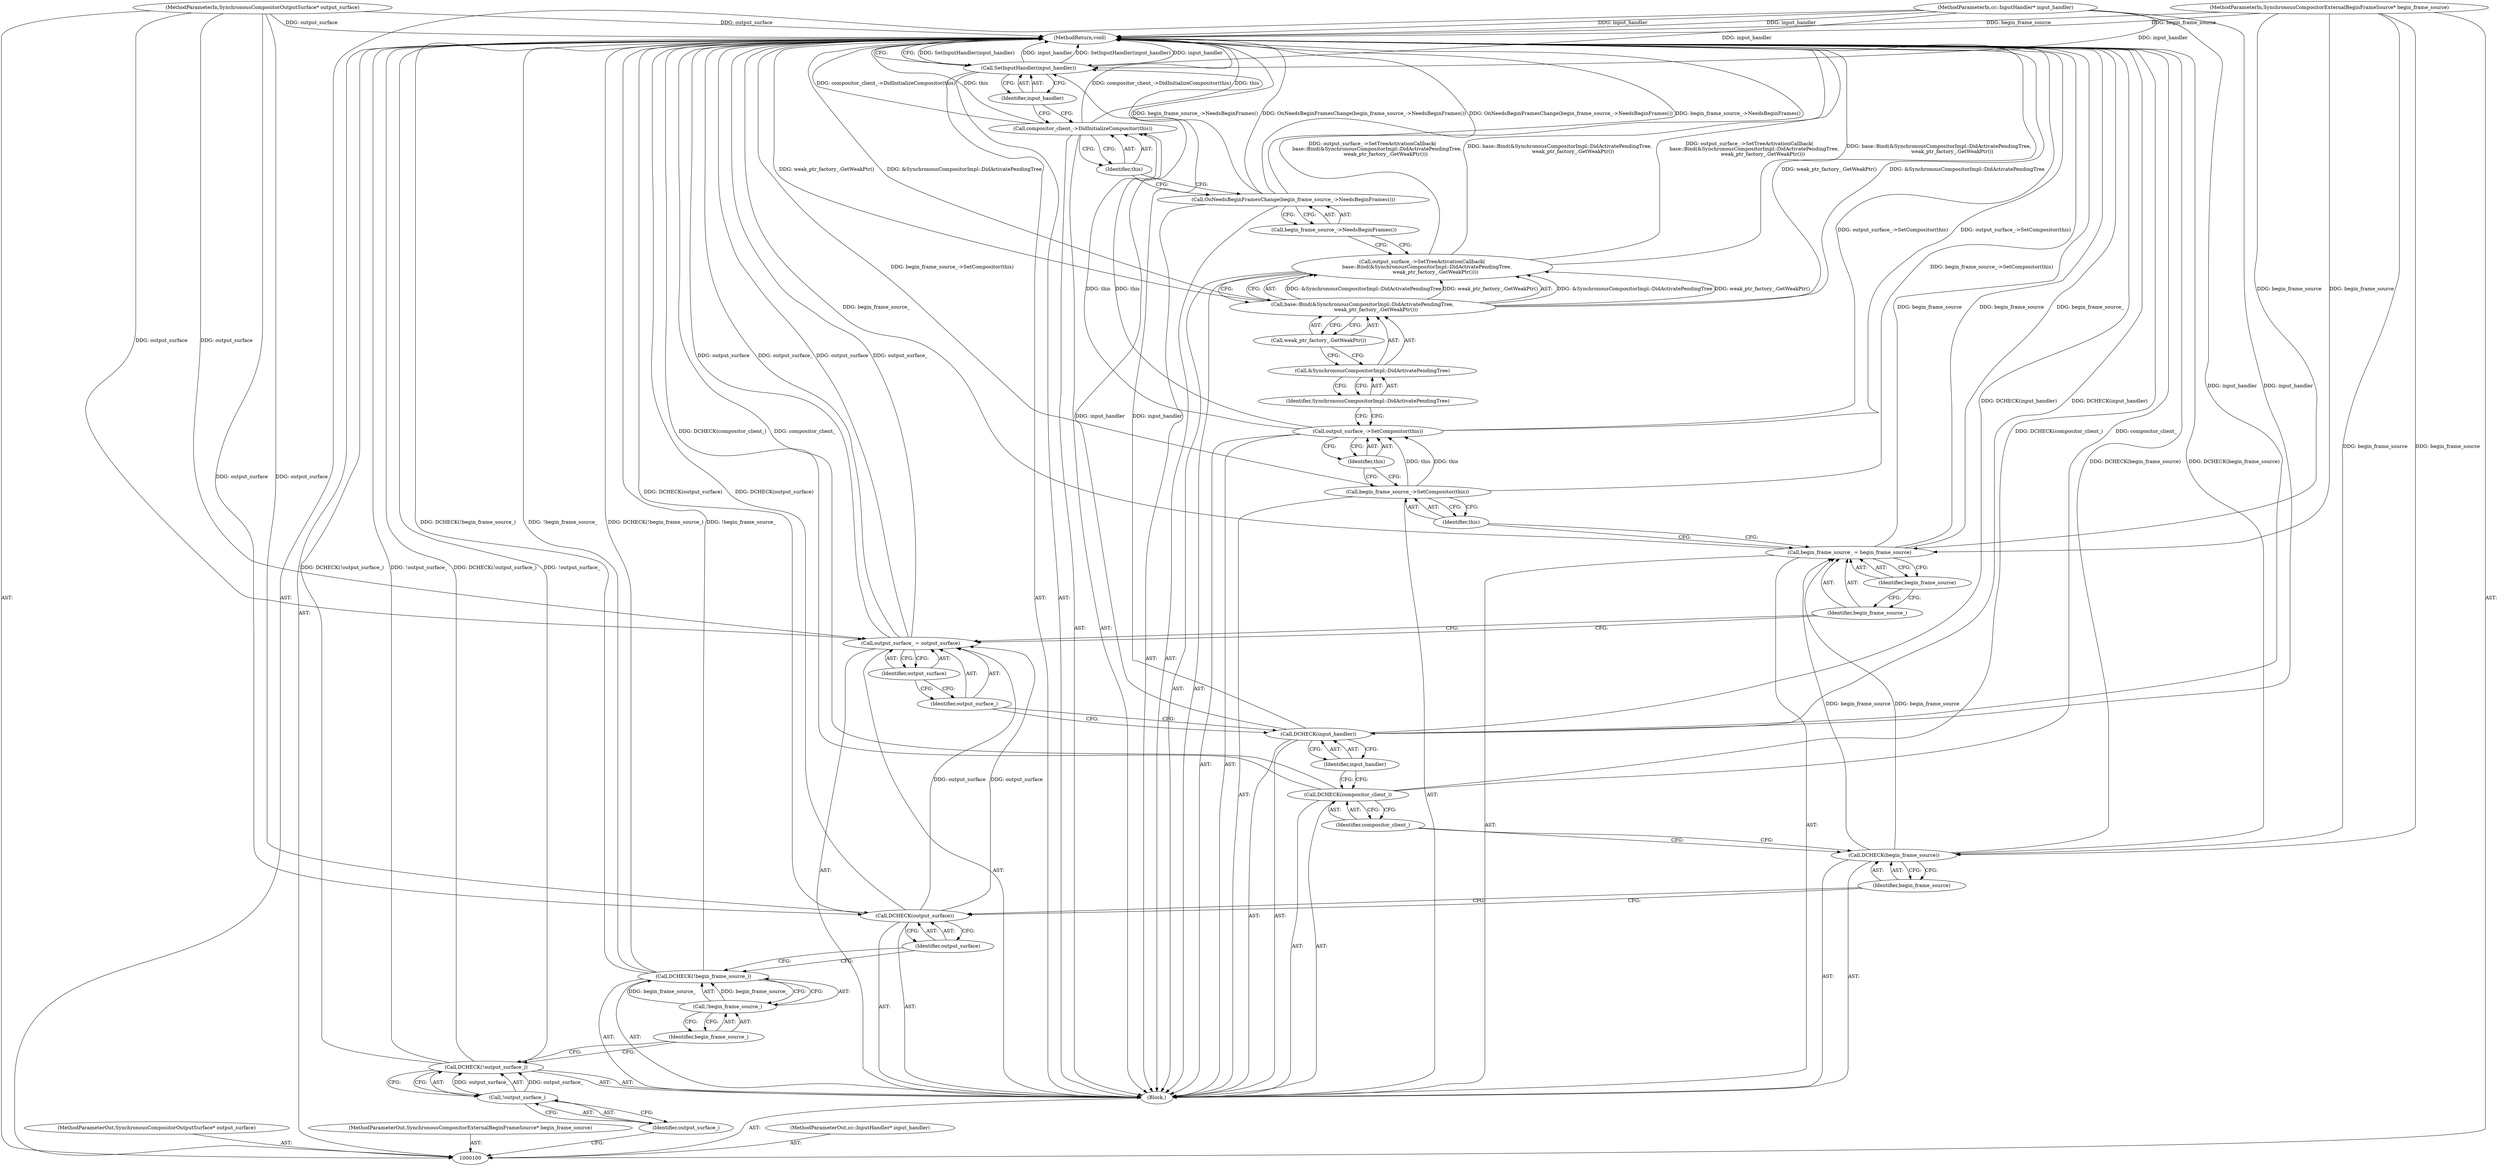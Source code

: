 digraph "1_Chrome_0e3d721470add955c056e3051614f58c7220e85b_4" {
"1000140" [label="(MethodReturn,void)"];
"1000117" [label="(Call,DCHECK(input_handler))"];
"1000118" [label="(Identifier,input_handler)"];
"1000121" [label="(Identifier,output_surface)"];
"1000119" [label="(Call,output_surface_ = output_surface)"];
"1000120" [label="(Identifier,output_surface_)"];
"1000124" [label="(Identifier,begin_frame_source)"];
"1000122" [label="(Call,begin_frame_source_ = begin_frame_source)"];
"1000123" [label="(Identifier,begin_frame_source_)"];
"1000125" [label="(Call,begin_frame_source_->SetCompositor(this))"];
"1000126" [label="(Identifier,this)"];
"1000127" [label="(Call,output_surface_->SetCompositor(this))"];
"1000128" [label="(Identifier,this)"];
"1000129" [label="(Call,output_surface_->SetTreeActivationCallback(\n      base::Bind(&SynchronousCompositorImpl::DidActivatePendingTree,\n                 weak_ptr_factory_.GetWeakPtr())))"];
"1000131" [label="(Call,&SynchronousCompositorImpl::DidActivatePendingTree)"];
"1000132" [label="(Identifier,SynchronousCompositorImpl::DidActivatePendingTree)"];
"1000130" [label="(Call,base::Bind(&SynchronousCompositorImpl::DidActivatePendingTree,\n                 weak_ptr_factory_.GetWeakPtr()))"];
"1000133" [label="(Call,weak_ptr_factory_.GetWeakPtr())"];
"1000101" [label="(MethodParameterIn,SynchronousCompositorOutputSurface* output_surface)"];
"1000199" [label="(MethodParameterOut,SynchronousCompositorOutputSurface* output_surface)"];
"1000134" [label="(Call,OnNeedsBeginFramesChange(begin_frame_source_->NeedsBeginFrames()))"];
"1000135" [label="(Call,begin_frame_source_->NeedsBeginFrames())"];
"1000136" [label="(Call,compositor_client_->DidInitializeCompositor(this))"];
"1000137" [label="(Identifier,this)"];
"1000139" [label="(Identifier,input_handler)"];
"1000138" [label="(Call,SetInputHandler(input_handler))"];
"1000102" [label="(MethodParameterIn,SynchronousCompositorExternalBeginFrameSource* begin_frame_source)"];
"1000200" [label="(MethodParameterOut,SynchronousCompositorExternalBeginFrameSource* begin_frame_source)"];
"1000104" [label="(Block,)"];
"1000103" [label="(MethodParameterIn,cc::InputHandler* input_handler)"];
"1000201" [label="(MethodParameterOut,cc::InputHandler* input_handler)"];
"1000107" [label="(Identifier,output_surface_)"];
"1000105" [label="(Call,DCHECK(!output_surface_))"];
"1000106" [label="(Call,!output_surface_)"];
"1000110" [label="(Identifier,begin_frame_source_)"];
"1000108" [label="(Call,DCHECK(!begin_frame_source_))"];
"1000109" [label="(Call,!begin_frame_source_)"];
"1000111" [label="(Call,DCHECK(output_surface))"];
"1000112" [label="(Identifier,output_surface)"];
"1000113" [label="(Call,DCHECK(begin_frame_source))"];
"1000114" [label="(Identifier,begin_frame_source)"];
"1000115" [label="(Call,DCHECK(compositor_client_))"];
"1000116" [label="(Identifier,compositor_client_)"];
"1000140" -> "1000100"  [label="AST: "];
"1000140" -> "1000138"  [label="CFG: "];
"1000117" -> "1000140"  [label="DDG: DCHECK(input_handler)"];
"1000129" -> "1000140"  [label="DDG: base::Bind(&SynchronousCompositorImpl::DidActivatePendingTree,\n                 weak_ptr_factory_.GetWeakPtr())"];
"1000129" -> "1000140"  [label="DDG: output_surface_->SetTreeActivationCallback(\n      base::Bind(&SynchronousCompositorImpl::DidActivatePendingTree,\n                 weak_ptr_factory_.GetWeakPtr()))"];
"1000125" -> "1000140"  [label="DDG: begin_frame_source_->SetCompositor(this)"];
"1000108" -> "1000140"  [label="DDG: DCHECK(!begin_frame_source_)"];
"1000108" -> "1000140"  [label="DDG: !begin_frame_source_"];
"1000105" -> "1000140"  [label="DDG: DCHECK(!output_surface_)"];
"1000105" -> "1000140"  [label="DDG: !output_surface_"];
"1000127" -> "1000140"  [label="DDG: output_surface_->SetCompositor(this)"];
"1000138" -> "1000140"  [label="DDG: SetInputHandler(input_handler)"];
"1000138" -> "1000140"  [label="DDG: input_handler"];
"1000122" -> "1000140"  [label="DDG: begin_frame_source_"];
"1000122" -> "1000140"  [label="DDG: begin_frame_source"];
"1000103" -> "1000140"  [label="DDG: input_handler"];
"1000134" -> "1000140"  [label="DDG: OnNeedsBeginFramesChange(begin_frame_source_->NeedsBeginFrames())"];
"1000134" -> "1000140"  [label="DDG: begin_frame_source_->NeedsBeginFrames()"];
"1000115" -> "1000140"  [label="DDG: DCHECK(compositor_client_)"];
"1000115" -> "1000140"  [label="DDG: compositor_client_"];
"1000119" -> "1000140"  [label="DDG: output_surface"];
"1000119" -> "1000140"  [label="DDG: output_surface_"];
"1000130" -> "1000140"  [label="DDG: weak_ptr_factory_.GetWeakPtr()"];
"1000130" -> "1000140"  [label="DDG: &SynchronousCompositorImpl::DidActivatePendingTree"];
"1000102" -> "1000140"  [label="DDG: begin_frame_source"];
"1000113" -> "1000140"  [label="DDG: DCHECK(begin_frame_source)"];
"1000101" -> "1000140"  [label="DDG: output_surface"];
"1000136" -> "1000140"  [label="DDG: compositor_client_->DidInitializeCompositor(this)"];
"1000136" -> "1000140"  [label="DDG: this"];
"1000111" -> "1000140"  [label="DDG: DCHECK(output_surface)"];
"1000117" -> "1000104"  [label="AST: "];
"1000117" -> "1000118"  [label="CFG: "];
"1000118" -> "1000117"  [label="AST: "];
"1000120" -> "1000117"  [label="CFG: "];
"1000117" -> "1000140"  [label="DDG: DCHECK(input_handler)"];
"1000103" -> "1000117"  [label="DDG: input_handler"];
"1000117" -> "1000138"  [label="DDG: input_handler"];
"1000118" -> "1000117"  [label="AST: "];
"1000118" -> "1000115"  [label="CFG: "];
"1000117" -> "1000118"  [label="CFG: "];
"1000121" -> "1000119"  [label="AST: "];
"1000121" -> "1000120"  [label="CFG: "];
"1000119" -> "1000121"  [label="CFG: "];
"1000119" -> "1000104"  [label="AST: "];
"1000119" -> "1000121"  [label="CFG: "];
"1000120" -> "1000119"  [label="AST: "];
"1000121" -> "1000119"  [label="AST: "];
"1000123" -> "1000119"  [label="CFG: "];
"1000119" -> "1000140"  [label="DDG: output_surface"];
"1000119" -> "1000140"  [label="DDG: output_surface_"];
"1000111" -> "1000119"  [label="DDG: output_surface"];
"1000101" -> "1000119"  [label="DDG: output_surface"];
"1000120" -> "1000119"  [label="AST: "];
"1000120" -> "1000117"  [label="CFG: "];
"1000121" -> "1000120"  [label="CFG: "];
"1000124" -> "1000122"  [label="AST: "];
"1000124" -> "1000123"  [label="CFG: "];
"1000122" -> "1000124"  [label="CFG: "];
"1000122" -> "1000104"  [label="AST: "];
"1000122" -> "1000124"  [label="CFG: "];
"1000123" -> "1000122"  [label="AST: "];
"1000124" -> "1000122"  [label="AST: "];
"1000126" -> "1000122"  [label="CFG: "];
"1000122" -> "1000140"  [label="DDG: begin_frame_source_"];
"1000122" -> "1000140"  [label="DDG: begin_frame_source"];
"1000113" -> "1000122"  [label="DDG: begin_frame_source"];
"1000102" -> "1000122"  [label="DDG: begin_frame_source"];
"1000123" -> "1000122"  [label="AST: "];
"1000123" -> "1000119"  [label="CFG: "];
"1000124" -> "1000123"  [label="CFG: "];
"1000125" -> "1000104"  [label="AST: "];
"1000125" -> "1000126"  [label="CFG: "];
"1000126" -> "1000125"  [label="AST: "];
"1000128" -> "1000125"  [label="CFG: "];
"1000125" -> "1000140"  [label="DDG: begin_frame_source_->SetCompositor(this)"];
"1000125" -> "1000127"  [label="DDG: this"];
"1000126" -> "1000125"  [label="AST: "];
"1000126" -> "1000122"  [label="CFG: "];
"1000125" -> "1000126"  [label="CFG: "];
"1000127" -> "1000104"  [label="AST: "];
"1000127" -> "1000128"  [label="CFG: "];
"1000128" -> "1000127"  [label="AST: "];
"1000132" -> "1000127"  [label="CFG: "];
"1000127" -> "1000140"  [label="DDG: output_surface_->SetCompositor(this)"];
"1000125" -> "1000127"  [label="DDG: this"];
"1000127" -> "1000136"  [label="DDG: this"];
"1000128" -> "1000127"  [label="AST: "];
"1000128" -> "1000125"  [label="CFG: "];
"1000127" -> "1000128"  [label="CFG: "];
"1000129" -> "1000104"  [label="AST: "];
"1000129" -> "1000130"  [label="CFG: "];
"1000130" -> "1000129"  [label="AST: "];
"1000135" -> "1000129"  [label="CFG: "];
"1000129" -> "1000140"  [label="DDG: base::Bind(&SynchronousCompositorImpl::DidActivatePendingTree,\n                 weak_ptr_factory_.GetWeakPtr())"];
"1000129" -> "1000140"  [label="DDG: output_surface_->SetTreeActivationCallback(\n      base::Bind(&SynchronousCompositorImpl::DidActivatePendingTree,\n                 weak_ptr_factory_.GetWeakPtr()))"];
"1000130" -> "1000129"  [label="DDG: &SynchronousCompositorImpl::DidActivatePendingTree"];
"1000130" -> "1000129"  [label="DDG: weak_ptr_factory_.GetWeakPtr()"];
"1000131" -> "1000130"  [label="AST: "];
"1000131" -> "1000132"  [label="CFG: "];
"1000132" -> "1000131"  [label="AST: "];
"1000133" -> "1000131"  [label="CFG: "];
"1000132" -> "1000131"  [label="AST: "];
"1000132" -> "1000127"  [label="CFG: "];
"1000131" -> "1000132"  [label="CFG: "];
"1000130" -> "1000129"  [label="AST: "];
"1000130" -> "1000133"  [label="CFG: "];
"1000131" -> "1000130"  [label="AST: "];
"1000133" -> "1000130"  [label="AST: "];
"1000129" -> "1000130"  [label="CFG: "];
"1000130" -> "1000140"  [label="DDG: weak_ptr_factory_.GetWeakPtr()"];
"1000130" -> "1000140"  [label="DDG: &SynchronousCompositorImpl::DidActivatePendingTree"];
"1000130" -> "1000129"  [label="DDG: &SynchronousCompositorImpl::DidActivatePendingTree"];
"1000130" -> "1000129"  [label="DDG: weak_ptr_factory_.GetWeakPtr()"];
"1000133" -> "1000130"  [label="AST: "];
"1000133" -> "1000131"  [label="CFG: "];
"1000130" -> "1000133"  [label="CFG: "];
"1000101" -> "1000100"  [label="AST: "];
"1000101" -> "1000140"  [label="DDG: output_surface"];
"1000101" -> "1000111"  [label="DDG: output_surface"];
"1000101" -> "1000119"  [label="DDG: output_surface"];
"1000199" -> "1000100"  [label="AST: "];
"1000134" -> "1000104"  [label="AST: "];
"1000134" -> "1000135"  [label="CFG: "];
"1000135" -> "1000134"  [label="AST: "];
"1000137" -> "1000134"  [label="CFG: "];
"1000134" -> "1000140"  [label="DDG: OnNeedsBeginFramesChange(begin_frame_source_->NeedsBeginFrames())"];
"1000134" -> "1000140"  [label="DDG: begin_frame_source_->NeedsBeginFrames()"];
"1000135" -> "1000134"  [label="AST: "];
"1000135" -> "1000129"  [label="CFG: "];
"1000134" -> "1000135"  [label="CFG: "];
"1000136" -> "1000104"  [label="AST: "];
"1000136" -> "1000137"  [label="CFG: "];
"1000137" -> "1000136"  [label="AST: "];
"1000139" -> "1000136"  [label="CFG: "];
"1000136" -> "1000140"  [label="DDG: compositor_client_->DidInitializeCompositor(this)"];
"1000136" -> "1000140"  [label="DDG: this"];
"1000127" -> "1000136"  [label="DDG: this"];
"1000137" -> "1000136"  [label="AST: "];
"1000137" -> "1000134"  [label="CFG: "];
"1000136" -> "1000137"  [label="CFG: "];
"1000139" -> "1000138"  [label="AST: "];
"1000139" -> "1000136"  [label="CFG: "];
"1000138" -> "1000139"  [label="CFG: "];
"1000138" -> "1000104"  [label="AST: "];
"1000138" -> "1000139"  [label="CFG: "];
"1000139" -> "1000138"  [label="AST: "];
"1000140" -> "1000138"  [label="CFG: "];
"1000138" -> "1000140"  [label="DDG: SetInputHandler(input_handler)"];
"1000138" -> "1000140"  [label="DDG: input_handler"];
"1000117" -> "1000138"  [label="DDG: input_handler"];
"1000103" -> "1000138"  [label="DDG: input_handler"];
"1000102" -> "1000100"  [label="AST: "];
"1000102" -> "1000140"  [label="DDG: begin_frame_source"];
"1000102" -> "1000113"  [label="DDG: begin_frame_source"];
"1000102" -> "1000122"  [label="DDG: begin_frame_source"];
"1000200" -> "1000100"  [label="AST: "];
"1000104" -> "1000100"  [label="AST: "];
"1000105" -> "1000104"  [label="AST: "];
"1000108" -> "1000104"  [label="AST: "];
"1000111" -> "1000104"  [label="AST: "];
"1000113" -> "1000104"  [label="AST: "];
"1000115" -> "1000104"  [label="AST: "];
"1000117" -> "1000104"  [label="AST: "];
"1000119" -> "1000104"  [label="AST: "];
"1000122" -> "1000104"  [label="AST: "];
"1000125" -> "1000104"  [label="AST: "];
"1000127" -> "1000104"  [label="AST: "];
"1000129" -> "1000104"  [label="AST: "];
"1000134" -> "1000104"  [label="AST: "];
"1000136" -> "1000104"  [label="AST: "];
"1000138" -> "1000104"  [label="AST: "];
"1000103" -> "1000100"  [label="AST: "];
"1000103" -> "1000140"  [label="DDG: input_handler"];
"1000103" -> "1000117"  [label="DDG: input_handler"];
"1000103" -> "1000138"  [label="DDG: input_handler"];
"1000201" -> "1000100"  [label="AST: "];
"1000107" -> "1000106"  [label="AST: "];
"1000107" -> "1000100"  [label="CFG: "];
"1000106" -> "1000107"  [label="CFG: "];
"1000105" -> "1000104"  [label="AST: "];
"1000105" -> "1000106"  [label="CFG: "];
"1000106" -> "1000105"  [label="AST: "];
"1000110" -> "1000105"  [label="CFG: "];
"1000105" -> "1000140"  [label="DDG: DCHECK(!output_surface_)"];
"1000105" -> "1000140"  [label="DDG: !output_surface_"];
"1000106" -> "1000105"  [label="DDG: output_surface_"];
"1000106" -> "1000105"  [label="AST: "];
"1000106" -> "1000107"  [label="CFG: "];
"1000107" -> "1000106"  [label="AST: "];
"1000105" -> "1000106"  [label="CFG: "];
"1000106" -> "1000105"  [label="DDG: output_surface_"];
"1000110" -> "1000109"  [label="AST: "];
"1000110" -> "1000105"  [label="CFG: "];
"1000109" -> "1000110"  [label="CFG: "];
"1000108" -> "1000104"  [label="AST: "];
"1000108" -> "1000109"  [label="CFG: "];
"1000109" -> "1000108"  [label="AST: "];
"1000112" -> "1000108"  [label="CFG: "];
"1000108" -> "1000140"  [label="DDG: DCHECK(!begin_frame_source_)"];
"1000108" -> "1000140"  [label="DDG: !begin_frame_source_"];
"1000109" -> "1000108"  [label="DDG: begin_frame_source_"];
"1000109" -> "1000108"  [label="AST: "];
"1000109" -> "1000110"  [label="CFG: "];
"1000110" -> "1000109"  [label="AST: "];
"1000108" -> "1000109"  [label="CFG: "];
"1000109" -> "1000108"  [label="DDG: begin_frame_source_"];
"1000111" -> "1000104"  [label="AST: "];
"1000111" -> "1000112"  [label="CFG: "];
"1000112" -> "1000111"  [label="AST: "];
"1000114" -> "1000111"  [label="CFG: "];
"1000111" -> "1000140"  [label="DDG: DCHECK(output_surface)"];
"1000101" -> "1000111"  [label="DDG: output_surface"];
"1000111" -> "1000119"  [label="DDG: output_surface"];
"1000112" -> "1000111"  [label="AST: "];
"1000112" -> "1000108"  [label="CFG: "];
"1000111" -> "1000112"  [label="CFG: "];
"1000113" -> "1000104"  [label="AST: "];
"1000113" -> "1000114"  [label="CFG: "];
"1000114" -> "1000113"  [label="AST: "];
"1000116" -> "1000113"  [label="CFG: "];
"1000113" -> "1000140"  [label="DDG: DCHECK(begin_frame_source)"];
"1000102" -> "1000113"  [label="DDG: begin_frame_source"];
"1000113" -> "1000122"  [label="DDG: begin_frame_source"];
"1000114" -> "1000113"  [label="AST: "];
"1000114" -> "1000111"  [label="CFG: "];
"1000113" -> "1000114"  [label="CFG: "];
"1000115" -> "1000104"  [label="AST: "];
"1000115" -> "1000116"  [label="CFG: "];
"1000116" -> "1000115"  [label="AST: "];
"1000118" -> "1000115"  [label="CFG: "];
"1000115" -> "1000140"  [label="DDG: DCHECK(compositor_client_)"];
"1000115" -> "1000140"  [label="DDG: compositor_client_"];
"1000116" -> "1000115"  [label="AST: "];
"1000116" -> "1000113"  [label="CFG: "];
"1000115" -> "1000116"  [label="CFG: "];
}
